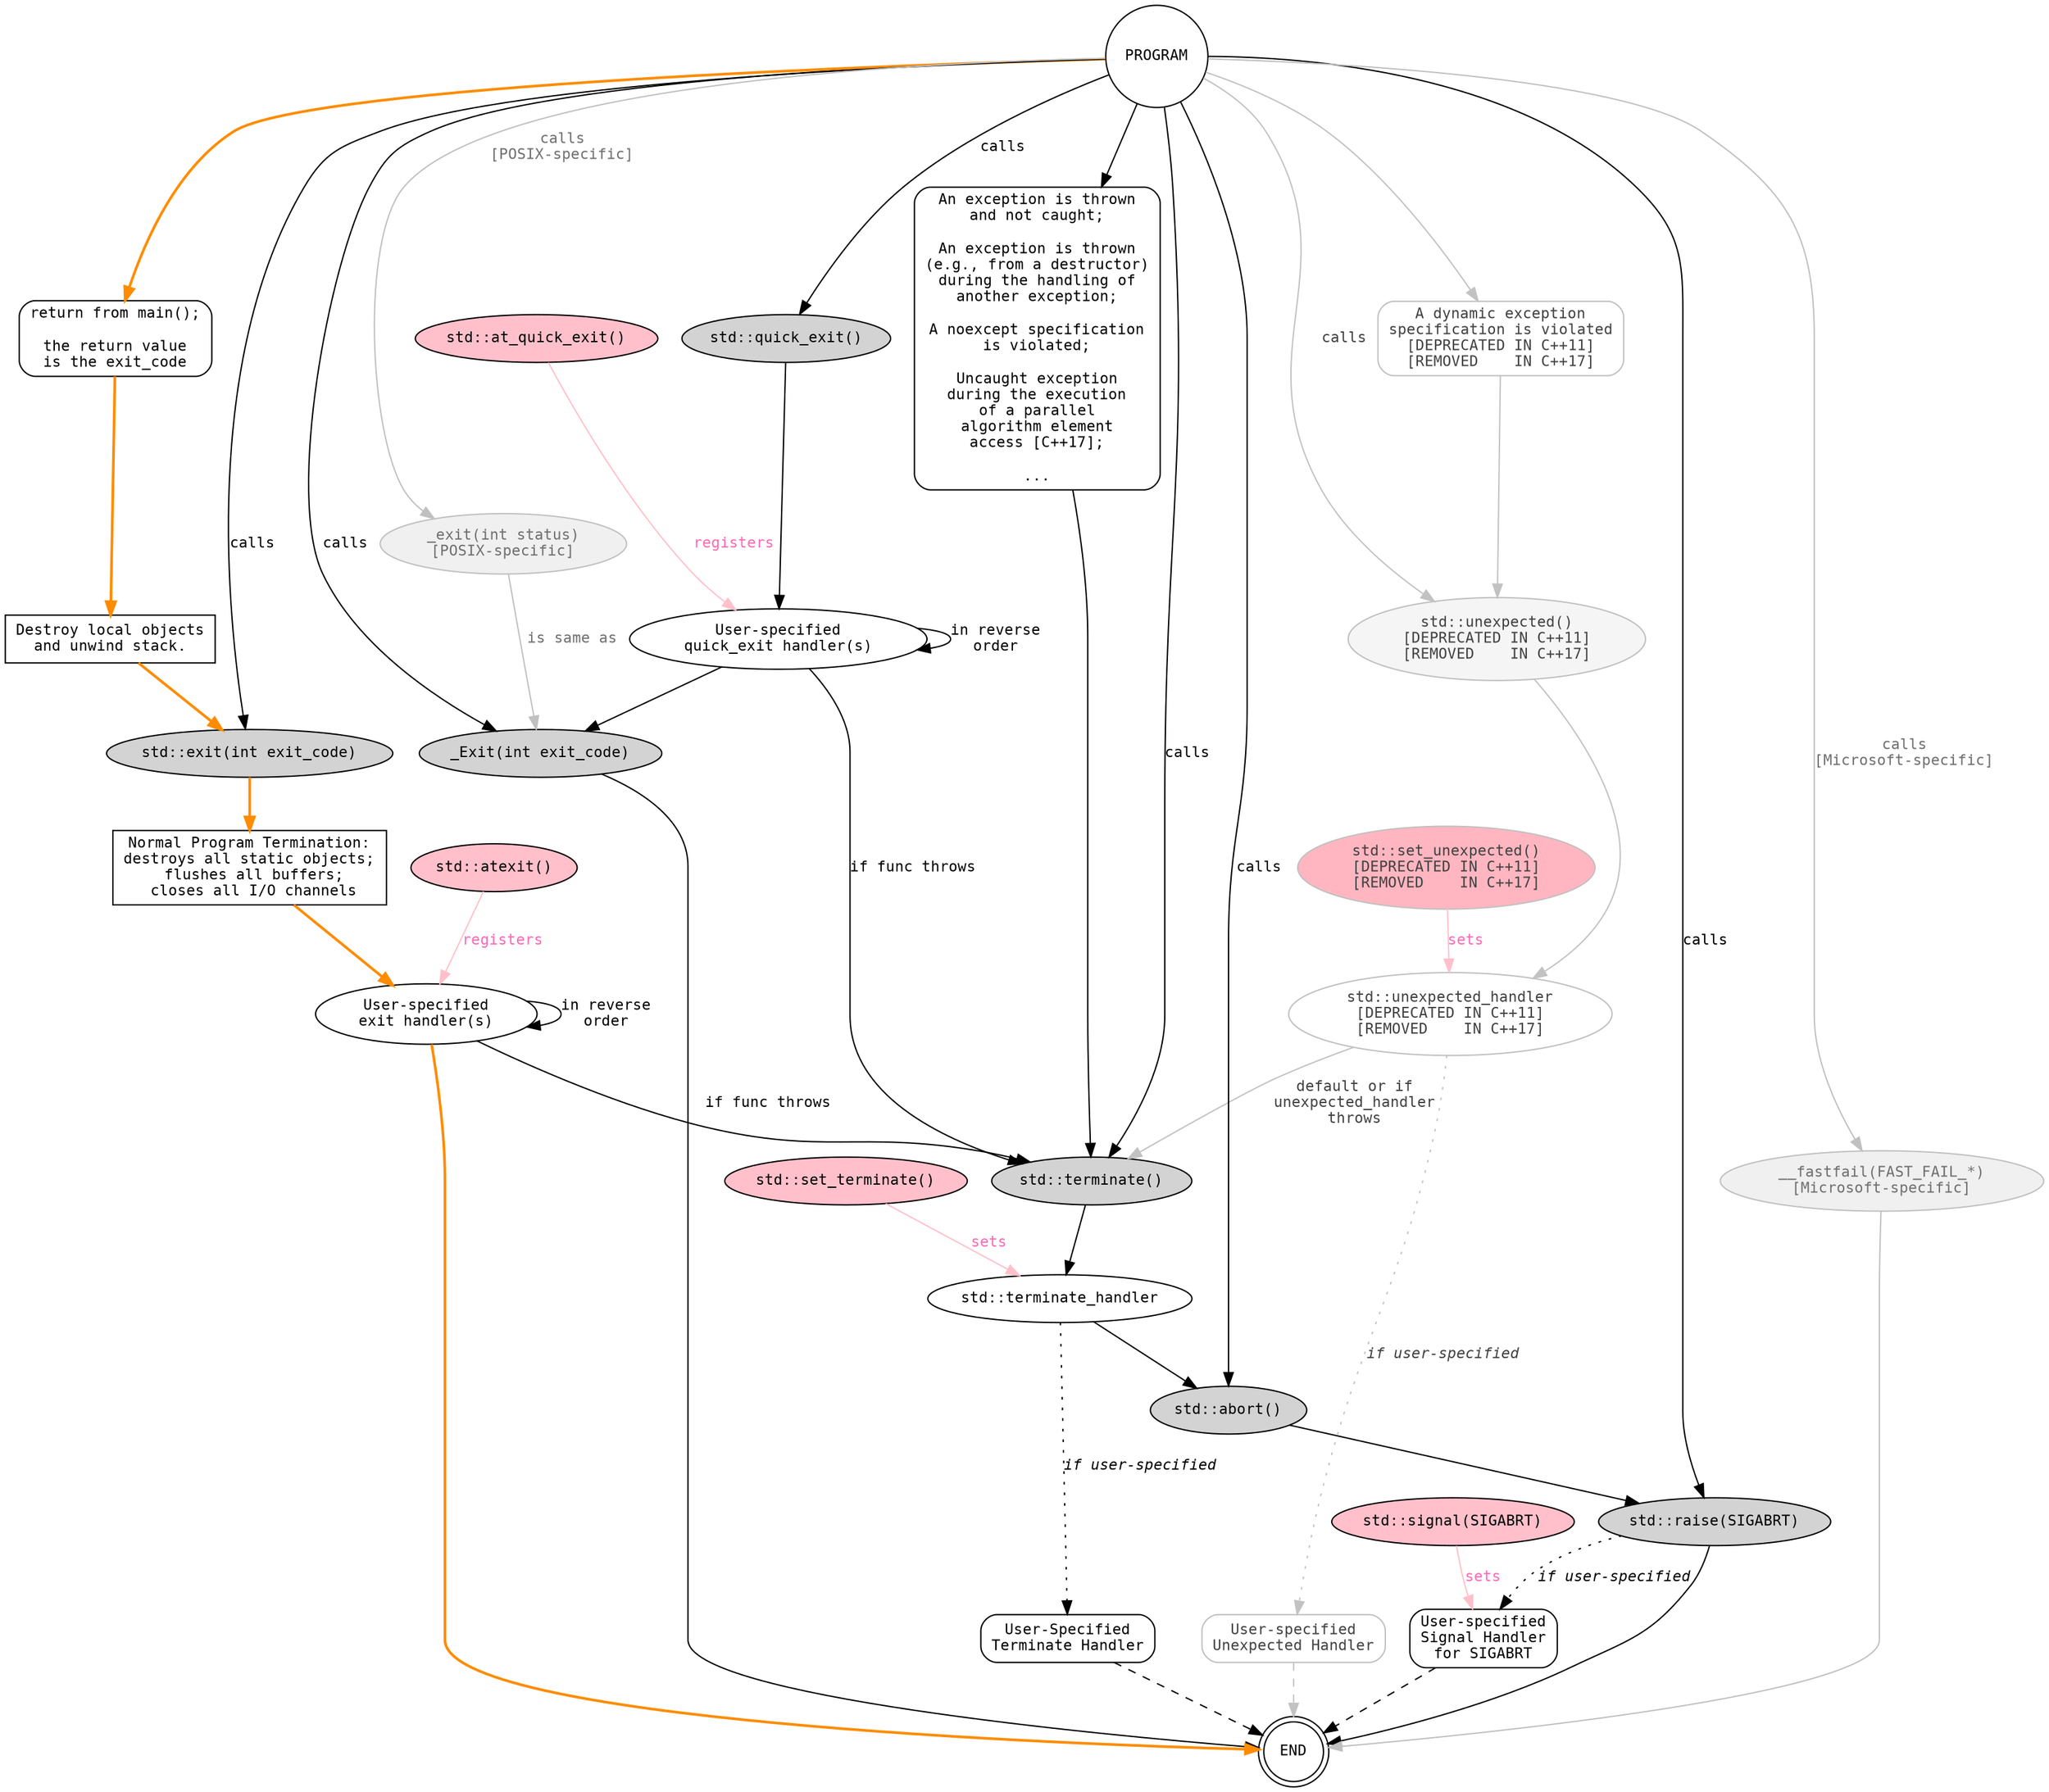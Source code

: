 // http://www.graphviz.org/doc/info/attrs.html
digraph g{
  node [fontsize=11,fontname="Monospace"];
  edge [fontsize=11,fontname="Monospace"];
  // rankdir=LR
  // ratio=1.5
  _Exit                     [label="_Exit(int exit_code)",style="filled"];

  atexit_func               [label="User-specified\nexit handler(s)"];
  atexit                    [label="std::atexit()", style="filled", fillcolor=pink];

  set_terminate             [label="std::set_terminate()",style="filled",fillcolor=pink];
  terminate                 [label="std::terminate()",style="filled"];
  terminate_handler         [label="std::terminate_handler"];
  terminateCause            [label="An exception is thrown\nand not caught;\n\nAn exception is thrown\n(e.g., from a destructor)\nduring the handling of\nanother exception;\n\nA noexcept specification\nis violated;\n\nUncaught exception\nduring the execution\nof a parallel\nalgorithm element\naccess [C++17];\n\n...",shape=box,style="rounded"];
  user_terminate_handler    [label="User-Specified\nTerminate Handler",shape=box,style="rounded"];

  mainReturn                [label="return from main();\n\nthe return value\nis the exit_code",shape=box,style="rounded"];
  Cleanup                   [label="Normal Program Termination:\ndestroys all static objects;\n flushes all buffers;\n closes all I/O channels",shape=box];
  destroyLocal              [label="Destroy local objects\nand unwind stack.", shape=box];
  exit                      [label="std::exit(int exit_code)",style="filled"];

  quick_exit                [label="std::quick_exit()",style="filled"];
  at_quick_exit_func        [label="User-specified\nquick_exit handler(s)"];
  at_quick_exit             [label="std::at_quick_exit()", style="filled", fillcolor=pink];

  unexpected                [label="std::unexpected()\n[DEPRECATED IN C++11]\n[REMOVED    IN C++17]", style="filled", fillcolor=gray96, color=gray, fontcolor=gray26];
  unexpected_handler        [label="std::unexpected_handler\n[DEPRECATED IN C++11]\n[REMOVED    IN C++17]", fillcolor=gray96, color=gray, fontcolor=gray26];
  unexpectedCause           [label="A dynamic exception\nspecification is violated\n[DEPRECATED IN C++11]\n[REMOVED    IN C++17]",shape=box,style="rounded", fillcolor=gray96, color=gray, fontcolor=gray26];
  user_unexpected_handler   [label="User-specified\nUnexpected Handler",shape=box,style="rounded", fillcolor=gray96, color=gray, fontcolor=gray26];
  set_unexpected            [label="std::set_unexpected()\n[DEPRECATED IN C++11]\n[REMOVED    IN C++17]", style="filled", fillcolor=lightpink, color=gray, fontcolor=gray26];

  abort                     [label="std::abort()",style="filled"];

  raise                     [label="std::raise(SIGABRT)",style="filled"];
  signal                    [label="std::signal(SIGABRT)", style="filled", fillcolor=pink];
  user_signal_handler       [label="User-specified\nSignal Handler\nfor SIGABRT",shape=box,style="rounded"];

  _exit                     [label="_exit(int status)\n[POSIX-specific]",style="filled",fillcolor=gray94,color=gray,fontcolor=gray44];
  __fastfail                [label="__fastfail(FAST_FAIL_*)\n[Microsoft-specific]",style="filled",fillcolor=gray94, color=gray,fontcolor=gray44];

  PROGRAM                   [shape=circle];
  END                       [shape=doublecircle];

  /////////////////////////////////////////////////////////////////////////////

  PROGRAM -> __fastfail [label="calls\n[Microsoft-specific]", color=gray, fontcolor=gray44];
  PROGRAM -> _Exit [label="calls"];
  PROGRAM -> _exit [label="calls\n[POSIX-specific]", color=gray, fontcolor=gray44];
  __fastfail -> END [color=gray];
  // _exit -> END [color=gray];
  _exit -> _Exit [label="is same as",color=gray, fontcolor=gray44];
  _Exit -> END;

  PROGRAM -> mainReturn [color=darkorange style=bold];
  mainReturn -> destroyLocal [color=darkorange style=bold];
  destroyLocal -> exit [color=darkorange style=bold];

  PROGRAM -> exit [label="calls"];
  exit -> Cleanup [color=darkorange style=bold];
  Cleanup -> atexit_func[color=darkorange style=bold];
  atexit -> atexit_func [label="registers", color=pink, fontcolor=hotpink];
  atexit_func -> atexit_func [label="in reverse\norder"];
  atexit_func -> terminate [label="if func throws"];
  atexit_func -> END [color=darkorange style=bold];

  PROGRAM -> quick_exit [label="calls"];
  at_quick_exit -> at_quick_exit_func [label="registers", color=pink, fontcolor=hotpink];
  quick_exit-> at_quick_exit_func;
  at_quick_exit_func -> at_quick_exit_func [label="in reverse\norder"];
  at_quick_exit_func -> terminate [label="if func throws"];
  at_quick_exit_func -> _Exit

  PROGRAM -> terminateCause;
  PROGRAM -> terminate [label="calls"];
  terminate -> terminate_handler;
  terminate_handler -> abort;
  terminate_handler -> user_terminate_handler [style=dotted, label="if user-specified", fontname="monospace italic"];
  set_terminate -> terminate_handler [label="sets", color=pink, fontcolor=hotpink];
  terminateCause -> terminate;
  user_terminate_handler -> END [style=dashed];

  PROGRAM -> abort [label="calls"];
  abort -> raise;

  PROGRAM -> unexpectedCause [color=gray76];
  PROGRAM -> unexpected [label="calls", color=gray76, fontcolor=gray26];
  unexpectedCause -> unexpected [color=gray76];
  unexpected -> unexpected_handler [color=gray76];
  unexpected_handler -> terminate [label="default or if\nunexpected_handler\nthrows", color=gray76, fontcolor=gray26];
  unexpected_handler -> user_unexpected_handler [style=dotted, color=gray76, fontcolor=gray26, label="if user-specified", fontname="monospace italic"];
  set_unexpected -> unexpected_handler [label="sets", color=pink, fontcolor=hotpink];
  user_unexpected_handler -> END [style=dashed, color=gray76];

  PROGRAM -> raise [label="calls"];
  raise -> END;
  signal -> user_signal_handler [label="sets", color=pink, fontcolor=hotpink];
  raise -> user_signal_handler [style=dotted, label="if user-specified", fontname="monospace italic"];
  user_signal_handler -> END [style=dashed];

  // Invisibles.
  // terminate -> abort [style="invis"];
  // abort -> END [style="invis"];

  /////////////////////////////////////////////////////////////////////////////

  {rank=source; PROGRAM};

  {rank=same; mainReturn terminateCause unexpectedCause};

  {rank=same; at_quick_exit quick_exit};

  {rank=same; at_quick_exit_func unexpected};

  {rank=same; atexit set_unexpected};
  // {rank=same; exit _Exit};

  {rank=same; terminate __fastfail};

  // {rank=same; at_quick_exit at_quick_exit_func};
  // {rank=same; set_terminate terminate_handler};
  // {rank=same; set_unexpected unexpected_handler};
  // {rank=same; atexit atexit_func};
  // {rank=same; signal user_signal_handler};

  // {rank=same; quick_exit raise exit terminate unexpected abort _Exit __fastfail};
  // {rank=same; _Exit _exit __fastfail};
  // {rank=same; _Exit _exit};
  // {rank=same; __fastfail _exit};
  {rank=same; raise signal};
  // {rank=same; __fastfail _exit END};

  {rank=same; user_unexpected_handler user_terminate_handler user_signal_handler};

  // {rank=same; __fastfail END};

  {rank=sink; END};
}

